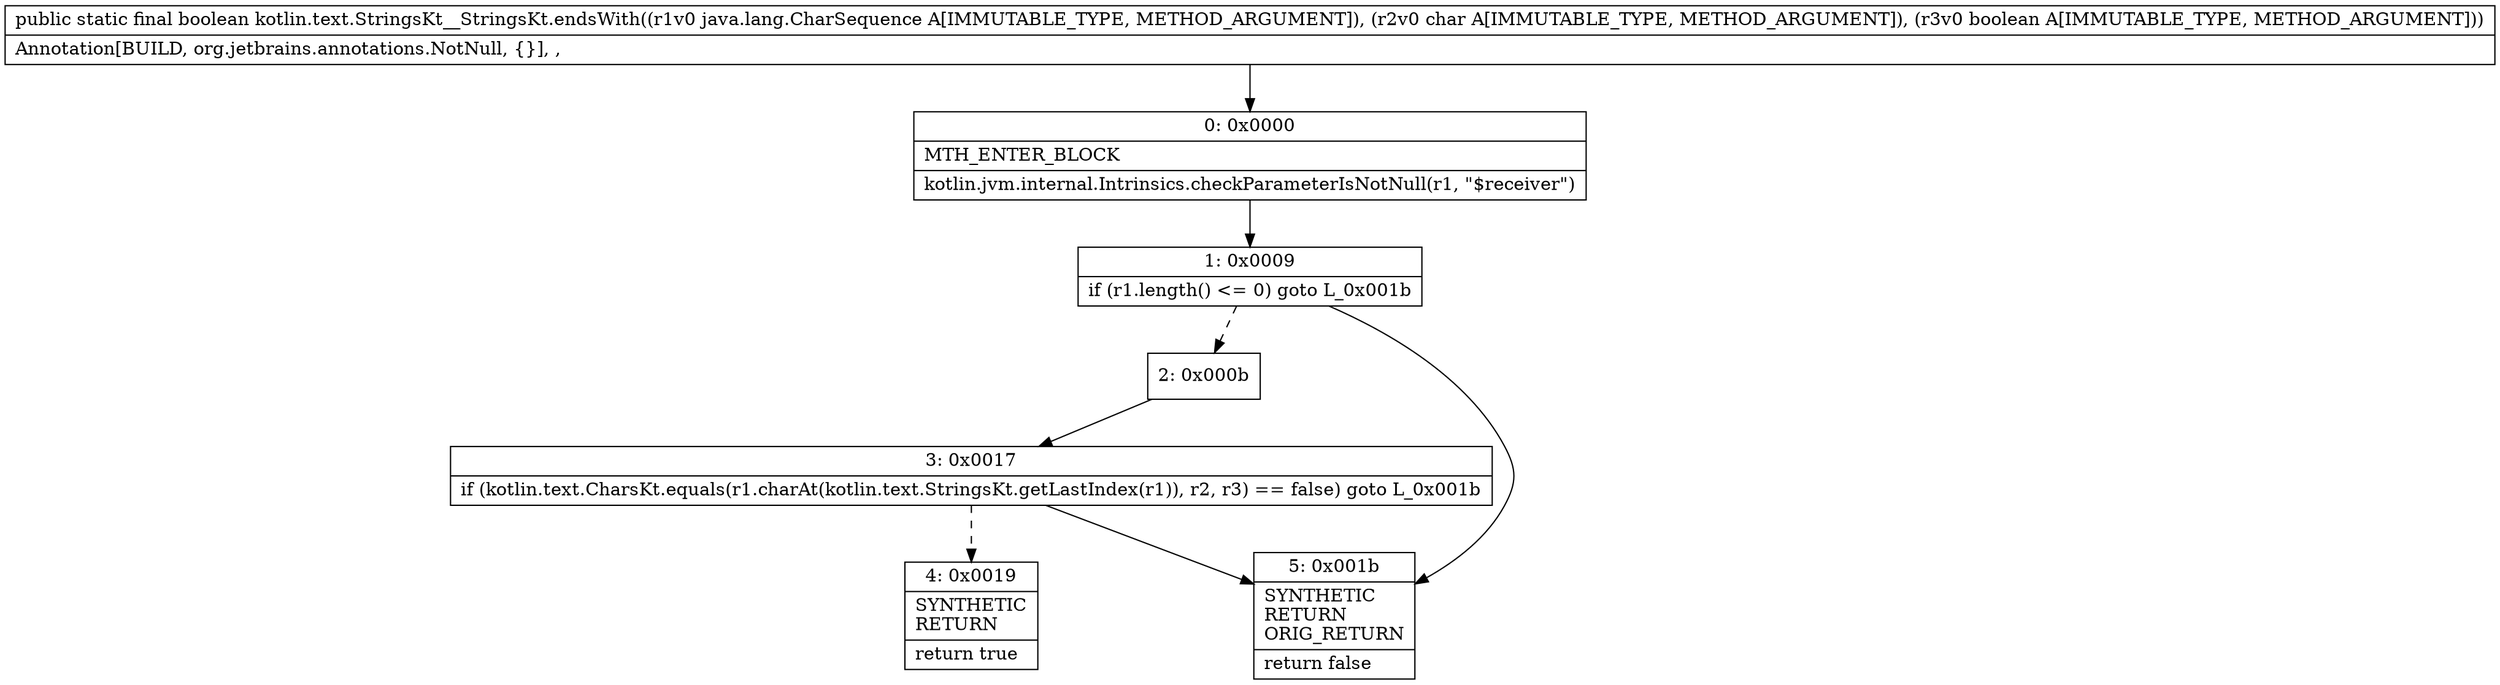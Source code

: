 digraph "CFG forkotlin.text.StringsKt__StringsKt.endsWith(Ljava\/lang\/CharSequence;CZ)Z" {
Node_0 [shape=record,label="{0\:\ 0x0000|MTH_ENTER_BLOCK\l|kotlin.jvm.internal.Intrinsics.checkParameterIsNotNull(r1, \"$receiver\")\l}"];
Node_1 [shape=record,label="{1\:\ 0x0009|if (r1.length() \<= 0) goto L_0x001b\l}"];
Node_2 [shape=record,label="{2\:\ 0x000b}"];
Node_3 [shape=record,label="{3\:\ 0x0017|if (kotlin.text.CharsKt.equals(r1.charAt(kotlin.text.StringsKt.getLastIndex(r1)), r2, r3) == false) goto L_0x001b\l}"];
Node_4 [shape=record,label="{4\:\ 0x0019|SYNTHETIC\lRETURN\l|return true\l}"];
Node_5 [shape=record,label="{5\:\ 0x001b|SYNTHETIC\lRETURN\lORIG_RETURN\l|return false\l}"];
MethodNode[shape=record,label="{public static final boolean kotlin.text.StringsKt__StringsKt.endsWith((r1v0 java.lang.CharSequence A[IMMUTABLE_TYPE, METHOD_ARGUMENT]), (r2v0 char A[IMMUTABLE_TYPE, METHOD_ARGUMENT]), (r3v0 boolean A[IMMUTABLE_TYPE, METHOD_ARGUMENT]))  | Annotation[BUILD, org.jetbrains.annotations.NotNull, \{\}], , \l}"];
MethodNode -> Node_0;
Node_0 -> Node_1;
Node_1 -> Node_2[style=dashed];
Node_1 -> Node_5;
Node_2 -> Node_3;
Node_3 -> Node_4[style=dashed];
Node_3 -> Node_5;
}

